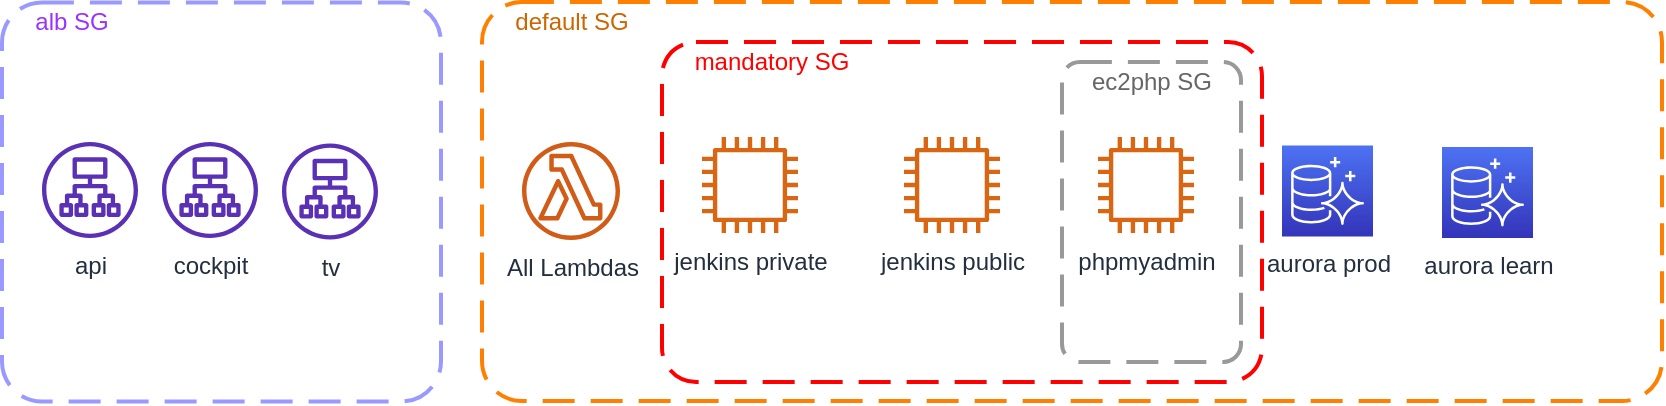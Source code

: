 <mxfile version="13.1.14" type="github">
  <diagram id="aEFkVMET5PTwxxfBcR2b" name="Page-1">
    <mxGraphModel dx="1422" dy="713" grid="1" gridSize="10" guides="1" tooltips="1" connect="1" arrows="1" fold="1" page="1" pageScale="1" pageWidth="1169" pageHeight="827" math="0" shadow="0">
      <root>
        <mxCell id="0" />
        <mxCell id="1" style="locked=1;" parent="0" visible="0" />
        <mxCell id="e89nOs0fuoiVnZO3WAzN-1" value="VPC" style="points=[[0,0],[0.25,0],[0.5,0],[0.75,0],[1,0],[1,0.25],[1,0.5],[1,0.75],[1,1],[0.75,1],[0.5,1],[0.25,1],[0,1],[0,0.75],[0,0.5],[0,0.25]];outlineConnect=0;gradientColor=none;html=1;whiteSpace=wrap;fontSize=12;fontStyle=0;shape=mxgraph.aws4.group;grIcon=mxgraph.aws4.group_vpc;strokeColor=#248814;fillColor=none;verticalAlign=top;align=left;spacingLeft=30;fontColor=#AAB7B8;dashed=0;" parent="1" vertex="1">
          <mxGeometry x="40" y="84" width="1050" height="660" as="geometry" />
        </mxCell>
        <mxCell id="e89nOs0fuoiVnZO3WAzN-3" value="EU West 1" style="points=[[0,0],[0.25,0],[0.5,0],[0.75,0],[1,0],[1,0.25],[1,0.5],[1,0.75],[1,1],[0.75,1],[0.5,1],[0.25,1],[0,1],[0,0.75],[0,0.5],[0,0.25]];outlineConnect=0;gradientColor=none;html=1;whiteSpace=wrap;fontSize=12;fontStyle=0;shape=mxgraph.aws4.group;grIcon=mxgraph.aws4.group_region;strokeColor=#147EBA;fillColor=none;verticalAlign=top;align=left;spacingLeft=30;fontColor=#147EBA;dashed=0;" parent="1" vertex="1">
          <mxGeometry x="25" y="49" width="1090" height="710" as="geometry" />
        </mxCell>
        <mxCell id="e89nOs0fuoiVnZO3WAzN-2" value="AWS Cloud" style="points=[[0,0],[0.25,0],[0.5,0],[0.75,0],[1,0],[1,0.25],[1,0.5],[1,0.75],[1,1],[0.75,1],[0.5,1],[0.25,1],[0,1],[0,0.75],[0,0.5],[0,0.25]];outlineConnect=0;gradientColor=none;html=1;whiteSpace=wrap;fontSize=12;fontStyle=0;shape=mxgraph.aws4.group;grIcon=mxgraph.aws4.group_aws_cloud_alt;strokeColor=#232F3E;fillColor=none;verticalAlign=top;align=left;spacingLeft=30;fontColor=#232F3E;dashed=0;" parent="1" vertex="1">
          <mxGeometry x="6" y="18.63" width="1134" height="751.37" as="geometry" />
        </mxCell>
        <mxCell id="qSI6APkAeOhi-HgabcQN-1" value="components" style="" parent="0" />
        <mxCell id="qSI6APkAeOhi-HgabcQN-5" value="All Lambdas" style="outlineConnect=0;fontColor=#232F3E;gradientColor=none;fillColor=#D05C17;strokeColor=none;dashed=0;verticalLabelPosition=bottom;verticalAlign=top;align=center;html=1;fontSize=12;fontStyle=0;aspect=fixed;pointerEvents=1;shape=mxgraph.aws4.lambda_function;" vertex="1" parent="qSI6APkAeOhi-HgabcQN-1">
          <mxGeometry x="350" y="230" width="49" height="49" as="geometry" />
        </mxCell>
        <mxCell id="qSI6APkAeOhi-HgabcQN-3" value="tv" style="outlineConnect=0;fontColor=#232F3E;gradientColor=none;fillColor=#5A30B5;strokeColor=none;dashed=0;verticalLabelPosition=bottom;verticalAlign=top;align=center;html=1;fontSize=12;fontStyle=0;aspect=fixed;pointerEvents=1;shape=mxgraph.aws4.application_load_balancer;" vertex="1" parent="qSI6APkAeOhi-HgabcQN-1">
          <mxGeometry x="230" y="230.75" width="48" height="48" as="geometry" />
        </mxCell>
        <mxCell id="qSI6APkAeOhi-HgabcQN-35" value="jenkins private&lt;br&gt;" style="outlineConnect=0;fontColor=#232F3E;gradientColor=none;fillColor=#D86613;strokeColor=none;dashed=0;verticalLabelPosition=bottom;verticalAlign=top;align=center;html=1;fontSize=12;fontStyle=0;aspect=fixed;pointerEvents=1;shape=mxgraph.aws4.instance2;" vertex="1" parent="qSI6APkAeOhi-HgabcQN-1">
          <mxGeometry x="440" y="227.5" width="48" height="48" as="geometry" />
        </mxCell>
        <mxCell id="qSI6APkAeOhi-HgabcQN-36" value="jenkins public" style="outlineConnect=0;fontColor=#232F3E;gradientColor=none;fillColor=#D86613;strokeColor=none;dashed=0;verticalLabelPosition=bottom;verticalAlign=top;align=center;html=1;fontSize=12;fontStyle=0;aspect=fixed;pointerEvents=1;shape=mxgraph.aws4.instance2;" vertex="1" parent="qSI6APkAeOhi-HgabcQN-1">
          <mxGeometry x="541" y="227.5" width="48" height="48" as="geometry" />
        </mxCell>
        <mxCell id="qSI6APkAeOhi-HgabcQN-37" value="phpmyadmin" style="outlineConnect=0;fontColor=#232F3E;gradientColor=none;fillColor=#D86613;strokeColor=none;dashed=0;verticalLabelPosition=bottom;verticalAlign=top;align=center;html=1;fontSize=12;fontStyle=0;aspect=fixed;pointerEvents=1;shape=mxgraph.aws4.instance2;" vertex="1" parent="qSI6APkAeOhi-HgabcQN-1">
          <mxGeometry x="638" y="227.5" width="48" height="48" as="geometry" />
        </mxCell>
        <mxCell id="qSI6APkAeOhi-HgabcQN-38" value="aurora prod" style="outlineConnect=0;fontColor=#232F3E;gradientColor=#4D72F3;gradientDirection=north;fillColor=#3334B9;strokeColor=#ffffff;dashed=0;verticalLabelPosition=bottom;verticalAlign=top;align=center;html=1;fontSize=12;fontStyle=0;aspect=fixed;shape=mxgraph.aws4.resourceIcon;resIcon=mxgraph.aws4.aurora;" vertex="1" parent="qSI6APkAeOhi-HgabcQN-1">
          <mxGeometry x="730" y="231.75" width="45.5" height="45.5" as="geometry" />
        </mxCell>
        <mxCell id="qSI6APkAeOhi-HgabcQN-39" value="aurora learn" style="outlineConnect=0;fontColor=#232F3E;gradientColor=#4D72F3;gradientDirection=north;fillColor=#3334B9;strokeColor=#ffffff;dashed=0;verticalLabelPosition=bottom;verticalAlign=top;align=center;html=1;fontSize=12;fontStyle=0;aspect=fixed;shape=mxgraph.aws4.resourceIcon;resIcon=mxgraph.aws4.aurora;" vertex="1" parent="qSI6APkAeOhi-HgabcQN-1">
          <mxGeometry x="810" y="232.5" width="45.5" height="45.5" as="geometry" />
        </mxCell>
        <mxCell id="qSI6APkAeOhi-HgabcQN-44" value="cockpit" style="outlineConnect=0;fontColor=#232F3E;gradientColor=none;fillColor=#5A30B5;strokeColor=none;dashed=0;verticalLabelPosition=bottom;verticalAlign=top;align=center;html=1;fontSize=12;fontStyle=0;aspect=fixed;pointerEvents=1;shape=mxgraph.aws4.application_load_balancer;" vertex="1" parent="qSI6APkAeOhi-HgabcQN-1">
          <mxGeometry x="170" y="230" width="48" height="48" as="geometry" />
        </mxCell>
        <mxCell id="qSI6APkAeOhi-HgabcQN-45" value="api" style="outlineConnect=0;fontColor=#232F3E;gradientColor=none;fillColor=#5A30B5;strokeColor=none;dashed=0;verticalLabelPosition=bottom;verticalAlign=top;align=center;html=1;fontSize=12;fontStyle=0;aspect=fixed;pointerEvents=1;shape=mxgraph.aws4.application_load_balancer;" vertex="1" parent="qSI6APkAeOhi-HgabcQN-1">
          <mxGeometry x="110" y="230" width="48" height="48" as="geometry" />
        </mxCell>
        <mxCell id="qSI6APkAeOhi-HgabcQN-2" value="sg" parent="0" />
        <mxCell id="qSI6APkAeOhi-HgabcQN-29" value="" style="rounded=1;arcSize=10;dashed=1;strokeColor=#FF8000;fillColor=none;gradientColor=none;dashPattern=8 4;strokeWidth=2;" vertex="1" parent="qSI6APkAeOhi-HgabcQN-2">
          <mxGeometry x="330" y="160" width="590" height="199.5" as="geometry" />
        </mxCell>
        <mxCell id="qSI6APkAeOhi-HgabcQN-34" value="" style="rounded=1;arcSize=10;dashed=1;strokeColor=#ff0000;fillColor=none;gradientColor=none;dashPattern=8 4;strokeWidth=2;" vertex="1" parent="qSI6APkAeOhi-HgabcQN-2">
          <mxGeometry x="420" y="180" width="300" height="170" as="geometry" />
        </mxCell>
        <mxCell id="qSI6APkAeOhi-HgabcQN-30" value="" style="rounded=1;arcSize=10;dashed=1;strokeColor=#9999FF;fillColor=none;gradientColor=none;dashPattern=8 4;strokeWidth=2;" vertex="1" parent="qSI6APkAeOhi-HgabcQN-2">
          <mxGeometry x="90" y="160.25" width="219.5" height="199.5" as="geometry" />
        </mxCell>
        <mxCell id="qSI6APkAeOhi-HgabcQN-31" value="default SG" style="text;html=1;strokeColor=none;fillColor=none;align=center;verticalAlign=middle;whiteSpace=wrap;rounded=0;fontColor=#CC6600;" vertex="1" parent="qSI6APkAeOhi-HgabcQN-2">
          <mxGeometry x="340" y="160" width="70" height="20" as="geometry" />
        </mxCell>
        <mxCell id="qSI6APkAeOhi-HgabcQN-32" value="mandatory SG" style="text;html=1;strokeColor=none;fillColor=none;align=center;verticalAlign=middle;whiteSpace=wrap;rounded=0;fontColor=#FF0000;" vertex="1" parent="qSI6APkAeOhi-HgabcQN-2">
          <mxGeometry x="425" y="180.25" width="100" height="20" as="geometry" />
        </mxCell>
        <mxCell id="qSI6APkAeOhi-HgabcQN-33" value="alb SG" style="text;html=1;strokeColor=none;fillColor=none;align=center;verticalAlign=middle;whiteSpace=wrap;rounded=0;fontColor=#9933FF;" vertex="1" parent="qSI6APkAeOhi-HgabcQN-2">
          <mxGeometry x="100" y="160.25" width="50" height="20" as="geometry" />
        </mxCell>
        <mxCell id="qSI6APkAeOhi-HgabcQN-40" value="" style="rounded=1;arcSize=10;dashed=1;strokeColor=#999999;fillColor=none;gradientColor=none;dashPattern=8 4;strokeWidth=2;" vertex="1" parent="qSI6APkAeOhi-HgabcQN-2">
          <mxGeometry x="620" y="190" width="89.5" height="150" as="geometry" />
        </mxCell>
        <mxCell id="qSI6APkAeOhi-HgabcQN-43" value="ec2php SG" style="text;html=1;strokeColor=none;fillColor=none;align=center;verticalAlign=middle;whiteSpace=wrap;rounded=0;fontColor=#666666;" vertex="1" parent="qSI6APkAeOhi-HgabcQN-2">
          <mxGeometry x="629.75" y="190" width="70" height="20" as="geometry" />
        </mxCell>
      </root>
    </mxGraphModel>
  </diagram>
</mxfile>
